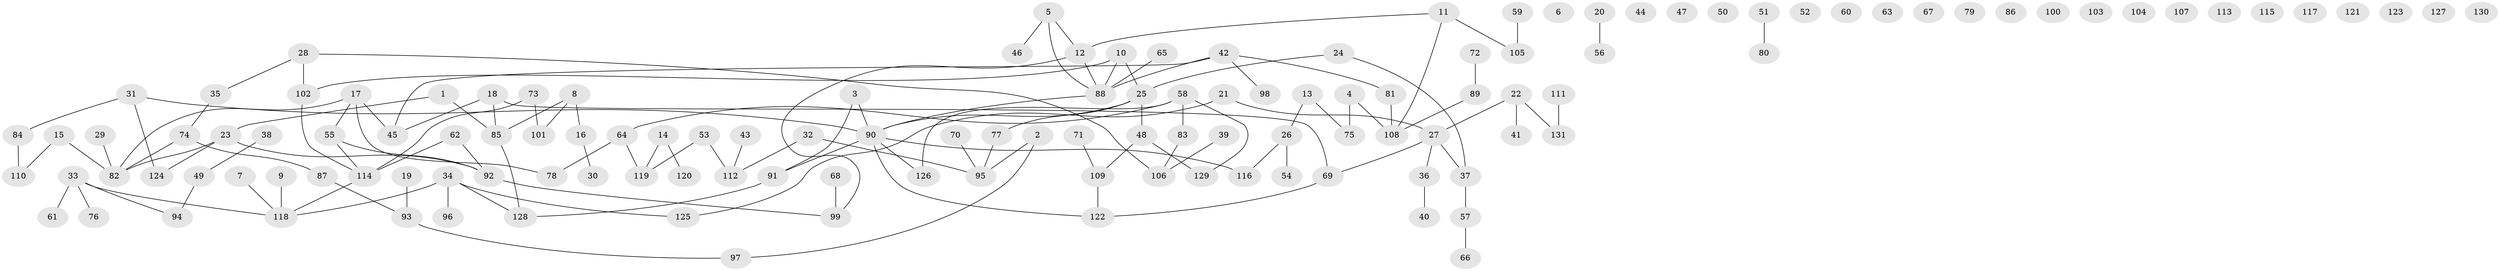 // coarse degree distribution, {2: 0.3076923076923077, 0: 0.23076923076923078, 1: 0.21978021978021978, 4: 0.10989010989010989, 8: 0.01098901098901099, 5: 0.04395604395604396, 7: 0.01098901098901099, 3: 0.054945054945054944, 10: 0.01098901098901099}
// Generated by graph-tools (version 1.1) at 2025/42/03/04/25 21:42:27]
// undirected, 131 vertices, 132 edges
graph export_dot {
graph [start="1"]
  node [color=gray90,style=filled];
  1;
  2;
  3;
  4;
  5;
  6;
  7;
  8;
  9;
  10;
  11;
  12;
  13;
  14;
  15;
  16;
  17;
  18;
  19;
  20;
  21;
  22;
  23;
  24;
  25;
  26;
  27;
  28;
  29;
  30;
  31;
  32;
  33;
  34;
  35;
  36;
  37;
  38;
  39;
  40;
  41;
  42;
  43;
  44;
  45;
  46;
  47;
  48;
  49;
  50;
  51;
  52;
  53;
  54;
  55;
  56;
  57;
  58;
  59;
  60;
  61;
  62;
  63;
  64;
  65;
  66;
  67;
  68;
  69;
  70;
  71;
  72;
  73;
  74;
  75;
  76;
  77;
  78;
  79;
  80;
  81;
  82;
  83;
  84;
  85;
  86;
  87;
  88;
  89;
  90;
  91;
  92;
  93;
  94;
  95;
  96;
  97;
  98;
  99;
  100;
  101;
  102;
  103;
  104;
  105;
  106;
  107;
  108;
  109;
  110;
  111;
  112;
  113;
  114;
  115;
  116;
  117;
  118;
  119;
  120;
  121;
  122;
  123;
  124;
  125;
  126;
  127;
  128;
  129;
  130;
  131;
  1 -- 23;
  1 -- 85;
  2 -- 95;
  2 -- 97;
  3 -- 90;
  3 -- 91;
  4 -- 75;
  4 -- 108;
  5 -- 12;
  5 -- 46;
  5 -- 88;
  7 -- 118;
  8 -- 16;
  8 -- 85;
  8 -- 101;
  9 -- 118;
  10 -- 25;
  10 -- 88;
  10 -- 102;
  11 -- 12;
  11 -- 105;
  11 -- 108;
  12 -- 88;
  12 -- 99;
  13 -- 26;
  13 -- 75;
  14 -- 119;
  14 -- 120;
  15 -- 82;
  15 -- 110;
  16 -- 30;
  17 -- 45;
  17 -- 55;
  17 -- 78;
  17 -- 82;
  18 -- 45;
  18 -- 69;
  18 -- 85;
  19 -- 93;
  20 -- 56;
  21 -- 27;
  21 -- 125;
  22 -- 27;
  22 -- 41;
  22 -- 131;
  23 -- 82;
  23 -- 92;
  23 -- 124;
  24 -- 25;
  24 -- 37;
  25 -- 48;
  25 -- 77;
  25 -- 90;
  26 -- 54;
  26 -- 116;
  27 -- 36;
  27 -- 37;
  27 -- 69;
  28 -- 35;
  28 -- 102;
  28 -- 106;
  29 -- 82;
  31 -- 84;
  31 -- 90;
  31 -- 124;
  32 -- 95;
  32 -- 112;
  33 -- 61;
  33 -- 76;
  33 -- 94;
  33 -- 118;
  34 -- 96;
  34 -- 118;
  34 -- 125;
  34 -- 128;
  35 -- 74;
  36 -- 40;
  37 -- 57;
  38 -- 49;
  39 -- 106;
  42 -- 45;
  42 -- 81;
  42 -- 88;
  42 -- 98;
  43 -- 112;
  48 -- 109;
  48 -- 129;
  49 -- 94;
  51 -- 80;
  53 -- 112;
  53 -- 119;
  55 -- 92;
  55 -- 114;
  57 -- 66;
  58 -- 64;
  58 -- 83;
  58 -- 126;
  58 -- 129;
  59 -- 105;
  62 -- 92;
  62 -- 114;
  64 -- 78;
  64 -- 119;
  65 -- 88;
  68 -- 99;
  69 -- 122;
  70 -- 95;
  71 -- 109;
  72 -- 89;
  73 -- 101;
  73 -- 114;
  74 -- 82;
  74 -- 87;
  77 -- 95;
  81 -- 108;
  83 -- 106;
  84 -- 110;
  85 -- 128;
  87 -- 93;
  88 -- 90;
  89 -- 108;
  90 -- 91;
  90 -- 116;
  90 -- 122;
  90 -- 126;
  91 -- 128;
  92 -- 99;
  93 -- 97;
  102 -- 114;
  109 -- 122;
  111 -- 131;
  114 -- 118;
}
